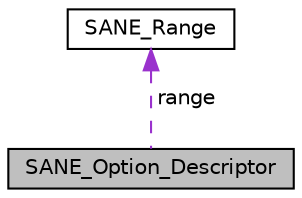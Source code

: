 digraph "SANE_Option_Descriptor"
{
  edge [fontname="Helvetica",fontsize="10",labelfontname="Helvetica",labelfontsize="10"];
  node [fontname="Helvetica",fontsize="10",shape=record];
  Node1 [label="SANE_Option_Descriptor",height=0.2,width=0.4,color="black", fillcolor="grey75", style="filled", fontcolor="black"];
  Node2 -> Node1 [dir="back",color="darkorchid3",fontsize="10",style="dashed",label=" range" ];
  Node2 [label="SANE_Range",height=0.2,width=0.4,color="black", fillcolor="white", style="filled",URL="$structSANE__Range.html"];
}
